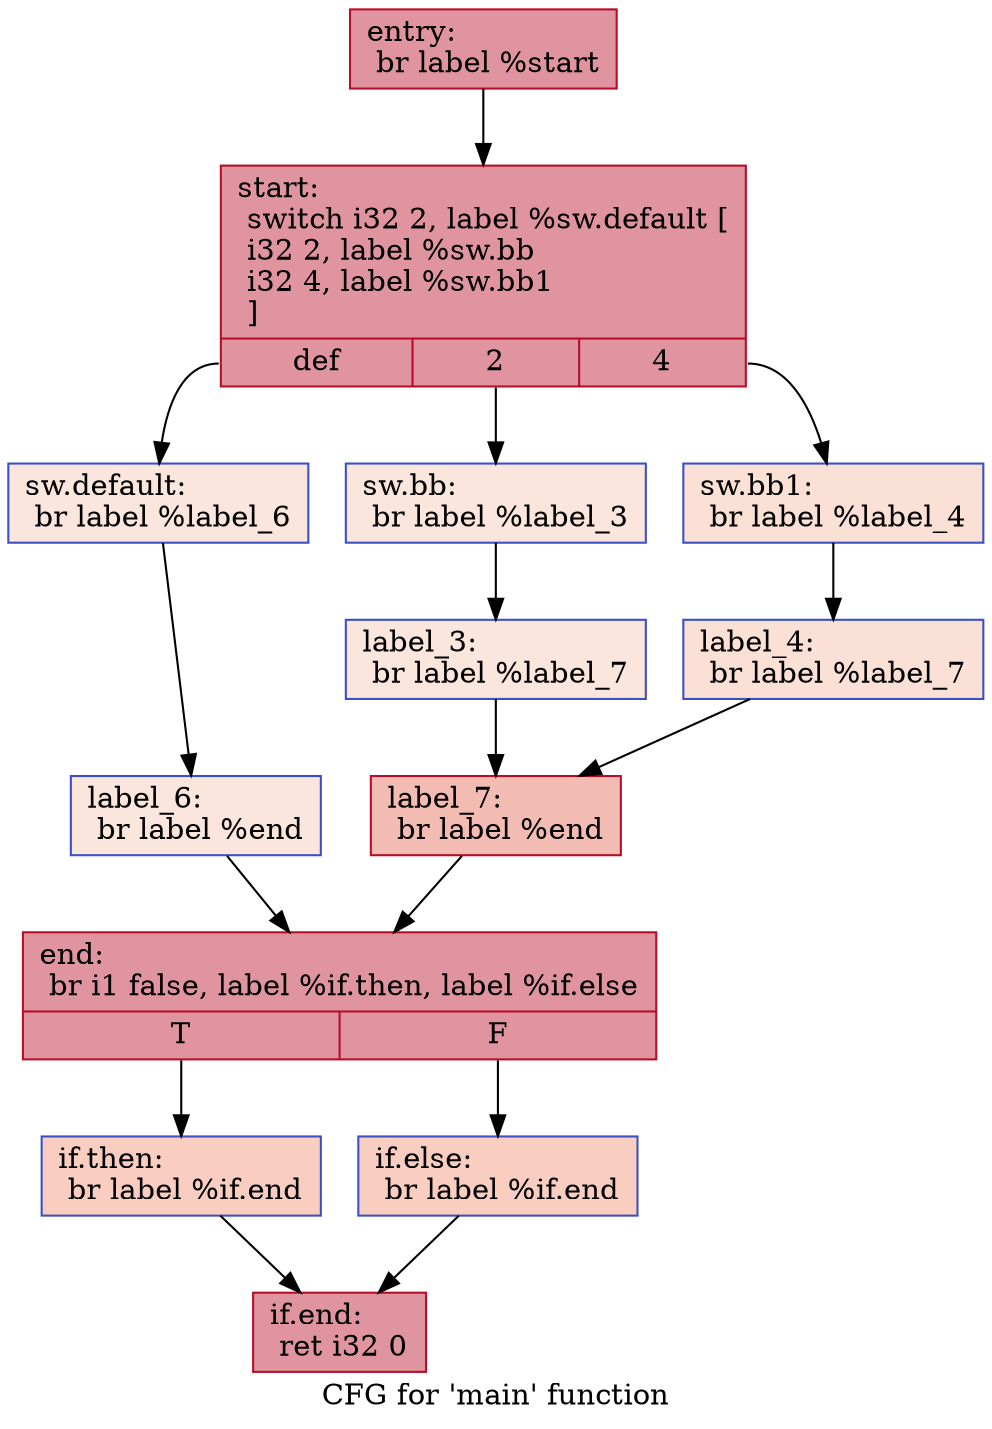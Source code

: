 digraph "CFG for 'main' function" {
	label="CFG for 'main' function";

	Node0x559cfbbdf790 [shape=record,color="#b70d28ff", style=filled, fillcolor="#b70d2870",label="{entry:\l  br label %start\l}"];
	Node0x559cfbbdf790 -> Node0x559cfbbdf8c0;
	Node0x559cfbbdf8c0 [shape=record,color="#b70d28ff", style=filled, fillcolor="#b70d2870",label="{start:                                            \l  switch i32 2, label %sw.default [\l    i32 2, label %sw.bb\l    i32 4, label %sw.bb1\l  ]\l|{<s0>def|<s1>2|<s2>4}}"];
	Node0x559cfbbdf8c0:s0 -> Node0x559cfbbdf9a0;
	Node0x559cfbbdf8c0:s1 -> Node0x559cfbbdfa20;
	Node0x559cfbbdf8c0:s2 -> Node0x559cfbbdfac0;
	Node0x559cfbbdfa20 [shape=record,color="#3d50c3ff", style=filled, fillcolor="#f3c7b170",label="{sw.bb:                                            \l  br label %label_3\l}"];
	Node0x559cfbbdfa20 -> Node0x559cfbbdfc50;
	Node0x559cfbbdfac0 [shape=record,color="#3d50c3ff", style=filled, fillcolor="#f7bca170",label="{sw.bb1:                                           \l  br label %label_4\l}"];
	Node0x559cfbbdfac0 -> Node0x559cfbbdfd30;
	Node0x559cfbbdf9a0 [shape=record,color="#3d50c3ff", style=filled, fillcolor="#f3c7b170",label="{sw.default:                                       \l  br label %label_6\l}"];
	Node0x559cfbbdf9a0 -> Node0x559cfbbdfe10;
	Node0x559cfbbdfc50 [shape=record,color="#3d50c3ff", style=filled, fillcolor="#f3c7b170",label="{label_3:                                          \l  br label %label_7\l}"];
	Node0x559cfbbdfc50 -> Node0x559cfbbdfef0;
	Node0x559cfbbdfd30 [shape=record,color="#3d50c3ff", style=filled, fillcolor="#f7bca170",label="{label_4:                                          \l  br label %label_7\l}"];
	Node0x559cfbbdfd30 -> Node0x559cfbbdfef0;
	Node0x559cfbbdfef0 [shape=record,color="#b70d28ff", style=filled, fillcolor="#e1675170",label="{label_7:                                          \l  br label %end\l}"];
	Node0x559cfbbdfef0 -> Node0x559cfbbe0040;
	Node0x559cfbbdfe10 [shape=record,color="#3d50c3ff", style=filled, fillcolor="#f3c7b170",label="{label_6:                                          \l  br label %end\l}"];
	Node0x559cfbbdfe10 -> Node0x559cfbbe0040;
	Node0x559cfbbe0040 [shape=record,color="#b70d28ff", style=filled, fillcolor="#b70d2870",label="{end:                                              \l  br i1 false, label %if.then, label %if.else\l|{<s0>T|<s1>F}}"];
	Node0x559cfbbe0040:s0 -> Node0x559cfbbe01c0;
	Node0x559cfbbe0040:s1 -> Node0x559cfbbe0230;
	Node0x559cfbbe01c0 [shape=record,color="#3d50c3ff", style=filled, fillcolor="#f2907270",label="{if.then:                                          \l  br label %if.end\l}"];
	Node0x559cfbbe01c0 -> Node0x559cfbbe0350;
	Node0x559cfbbe0230 [shape=record,color="#3d50c3ff", style=filled, fillcolor="#f2907270",label="{if.else:                                          \l  br label %if.end\l}"];
	Node0x559cfbbe0230 -> Node0x559cfbbe0350;
	Node0x559cfbbe0350 [shape=record,color="#b70d28ff", style=filled, fillcolor="#b70d2870",label="{if.end:                                           \l  ret i32 0\l}"];
}
